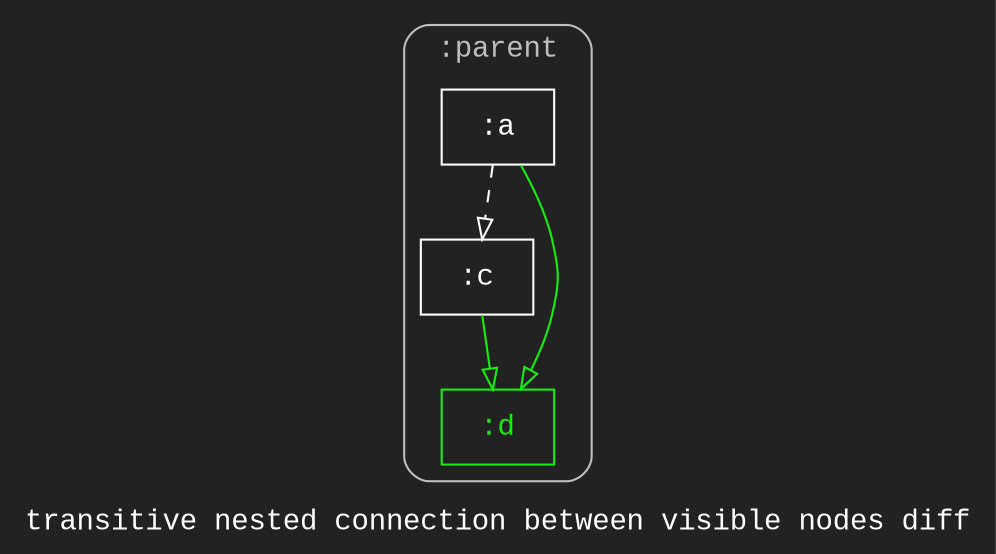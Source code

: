 digraph D {
    label="transitive nested connection between visible nodes diff";
    tooltip="transitive nested connection between visible nodes diff";
    bgcolor="#222222";
    fontcolor="#ffffff";
    fontname="Courier New";
    
    subgraph cluster_node1 { /* :parent */
        label=":parent";
        style="rounded";
        fontname="Courier New";
        color="#bfbfbf";
        fontcolor="#bfbfbf";
        tooltip=":parent";
        
        node2 [color="#ffffff",fontcolor="#ffffff",fontname="Courier New",shape="rectangle",tooltip=":parent:a",label=":a"]
        node3 [color="#ffffff",fontcolor="#ffffff",fontname="Courier New",shape="rectangle",tooltip=":parent:c",label=":c"]
        node4 [color="#15ef10",fontcolor="#15ef10",fontname="Courier New",shape="rectangle",tooltip=":parent:d",label=":d"]
    }
    
    node2 -> node3 [arrowhead="empty",color="#ffffff",style="dashed",tooltip=":parent:a\n   ->\n:parent:c",]
    node2 -> node4 [arrowhead="empty",color="#15ef10",tooltip=":parent:a\n   ->\n:parent:d",]
    node3 -> node4 [arrowhead="empty",color="#15ef10",tooltip=":parent:c\n   ->\n:parent:d",]
}
